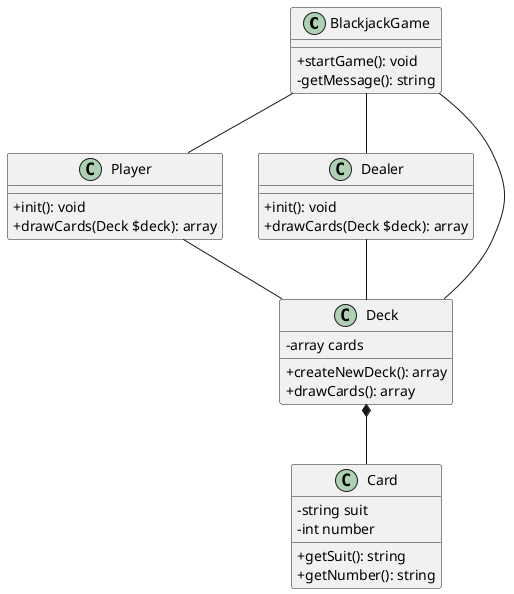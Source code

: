 @startuml blackjack

BlackjackGame -- Player
BlackjackGame -- Dealer
BlackjackGame -- Deck
Player -- Deck
Dealer -- Deck
Deck *-- Card

skinparam classAttributeIconSize 0

class BlackjackGame {
    +startGame(): void
    -getMessage(): string
}

class Player {
    +init(): void
    +drawCards(Deck $deck): array
}

class Dealer {
    +init(): void
    +drawCards(Deck $deck): array
}

class Deck {
    -array cards
    +createNewDeck(): array
    +drawCards(): array
}

class Card {
    -string suit
    -int number
    +getSuit(): string
    +getNumber(): string
}

@enduml
